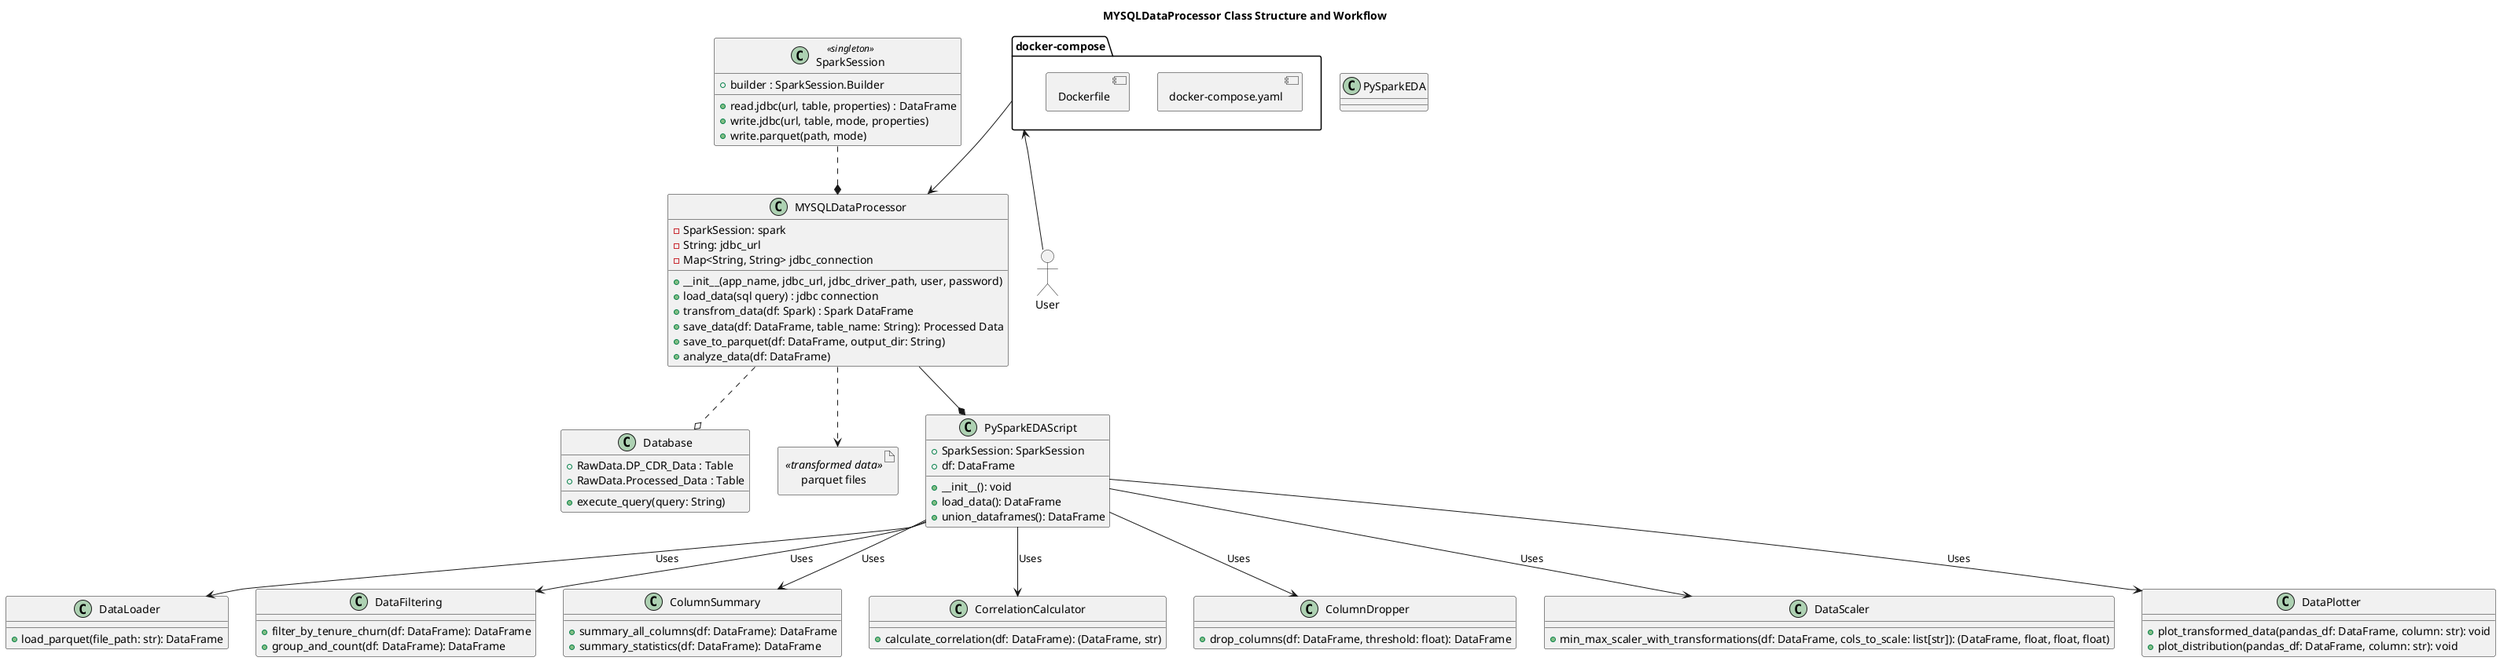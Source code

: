 @startuml
allowmixing
title MYSQLDataProcessor Class Structure and Workflow


package "docker-compose" {

        component [docker-compose.yaml]
        component [Dockerfile]
}
class MYSQLDataProcessor {
    -SparkSession: spark
    -String: jdbc_url
    -Map<String, String> jdbc_connection

    +__init__(app_name, jdbc_url, jdbc_driver_path, user, password)
    +load_data(sql query) : jdbc connection
    +transfrom_data(df: Spark) : Spark DataFrame
    +save_data(df: DataFrame, table_name: String): Processed Data
    +save_to_parquet(df: DataFrame, output_dir: String)
    +analyze_data(df: DataFrame)
}

SparkSession ..* MYSQLDataProcessor
MYSQLDataProcessor ..o Database

class SparkSession <<singleton>> {
    +builder : SparkSession.Builder
    +read.jdbc(url, table, properties) : DataFrame
    +write.jdbc(url, table, mode, properties)
    +write.parquet(path, mode)
}


actor User
'User --> MYSQLDataProcessor : create instance

'Database from main
class Database {
    + RawData.DP_CDR_Data : Table
    + RawData.Processed_Data : Table
    + execute_query(query: String)
}


artifact "parquet files" <<transformed data>> as parquet_files

class "PySparkEDA" as EDA{

}

class PySparkEDAScript {
  + SparkSession: SparkSession
  + df: DataFrame
  + __init__(): void
  + load_data(): DataFrame
  + union_dataframes(): DataFrame
}

class DataLoader {
  + load_parquet(file_path: str): DataFrame
}

class DataFiltering {
  + filter_by_tenure_churn(df: DataFrame): DataFrame
  + group_and_count(df: DataFrame): DataFrame
}

class ColumnSummary {
  + summary_all_columns(df: DataFrame): DataFrame
  + summary_statistics(df: DataFrame): DataFrame
}

class CorrelationCalculator {
  + calculate_correlation(df: DataFrame): (DataFrame, str)
}

class ColumnDropper {
  + drop_columns(df: DataFrame, threshold: float): DataFrame
}

class DataScaler {
  + min_max_scaler_with_transformations(df: DataFrame, cols_to_scale: list[str]): (DataFrame, float, float, float)
}

class DataPlotter {
  + plot_transformed_data(pandas_df: DataFrame, column: str): void
  + plot_distribution(pandas_df: DataFrame, column: str): void
}

PySparkEDAScript --> DataLoader : "Uses"
PySparkEDAScript --> DataFiltering : "Uses"
PySparkEDAScript --> ColumnSummary : "Uses"
PySparkEDAScript --> CorrelationCalculator : "Uses"
PySparkEDAScript --> ColumnDropper : "Uses"
PySparkEDAScript --> DataScaler : "Uses"
PySparkEDAScript --> DataPlotter : "Uses"
MYSQLDataProcessor ..> parquet_files
MYSQLDataProcessor --* PySparkEDAScript

"docker-compose" <-- User
"docker-compose" --> MYSQLDataProcessor

@enduml
